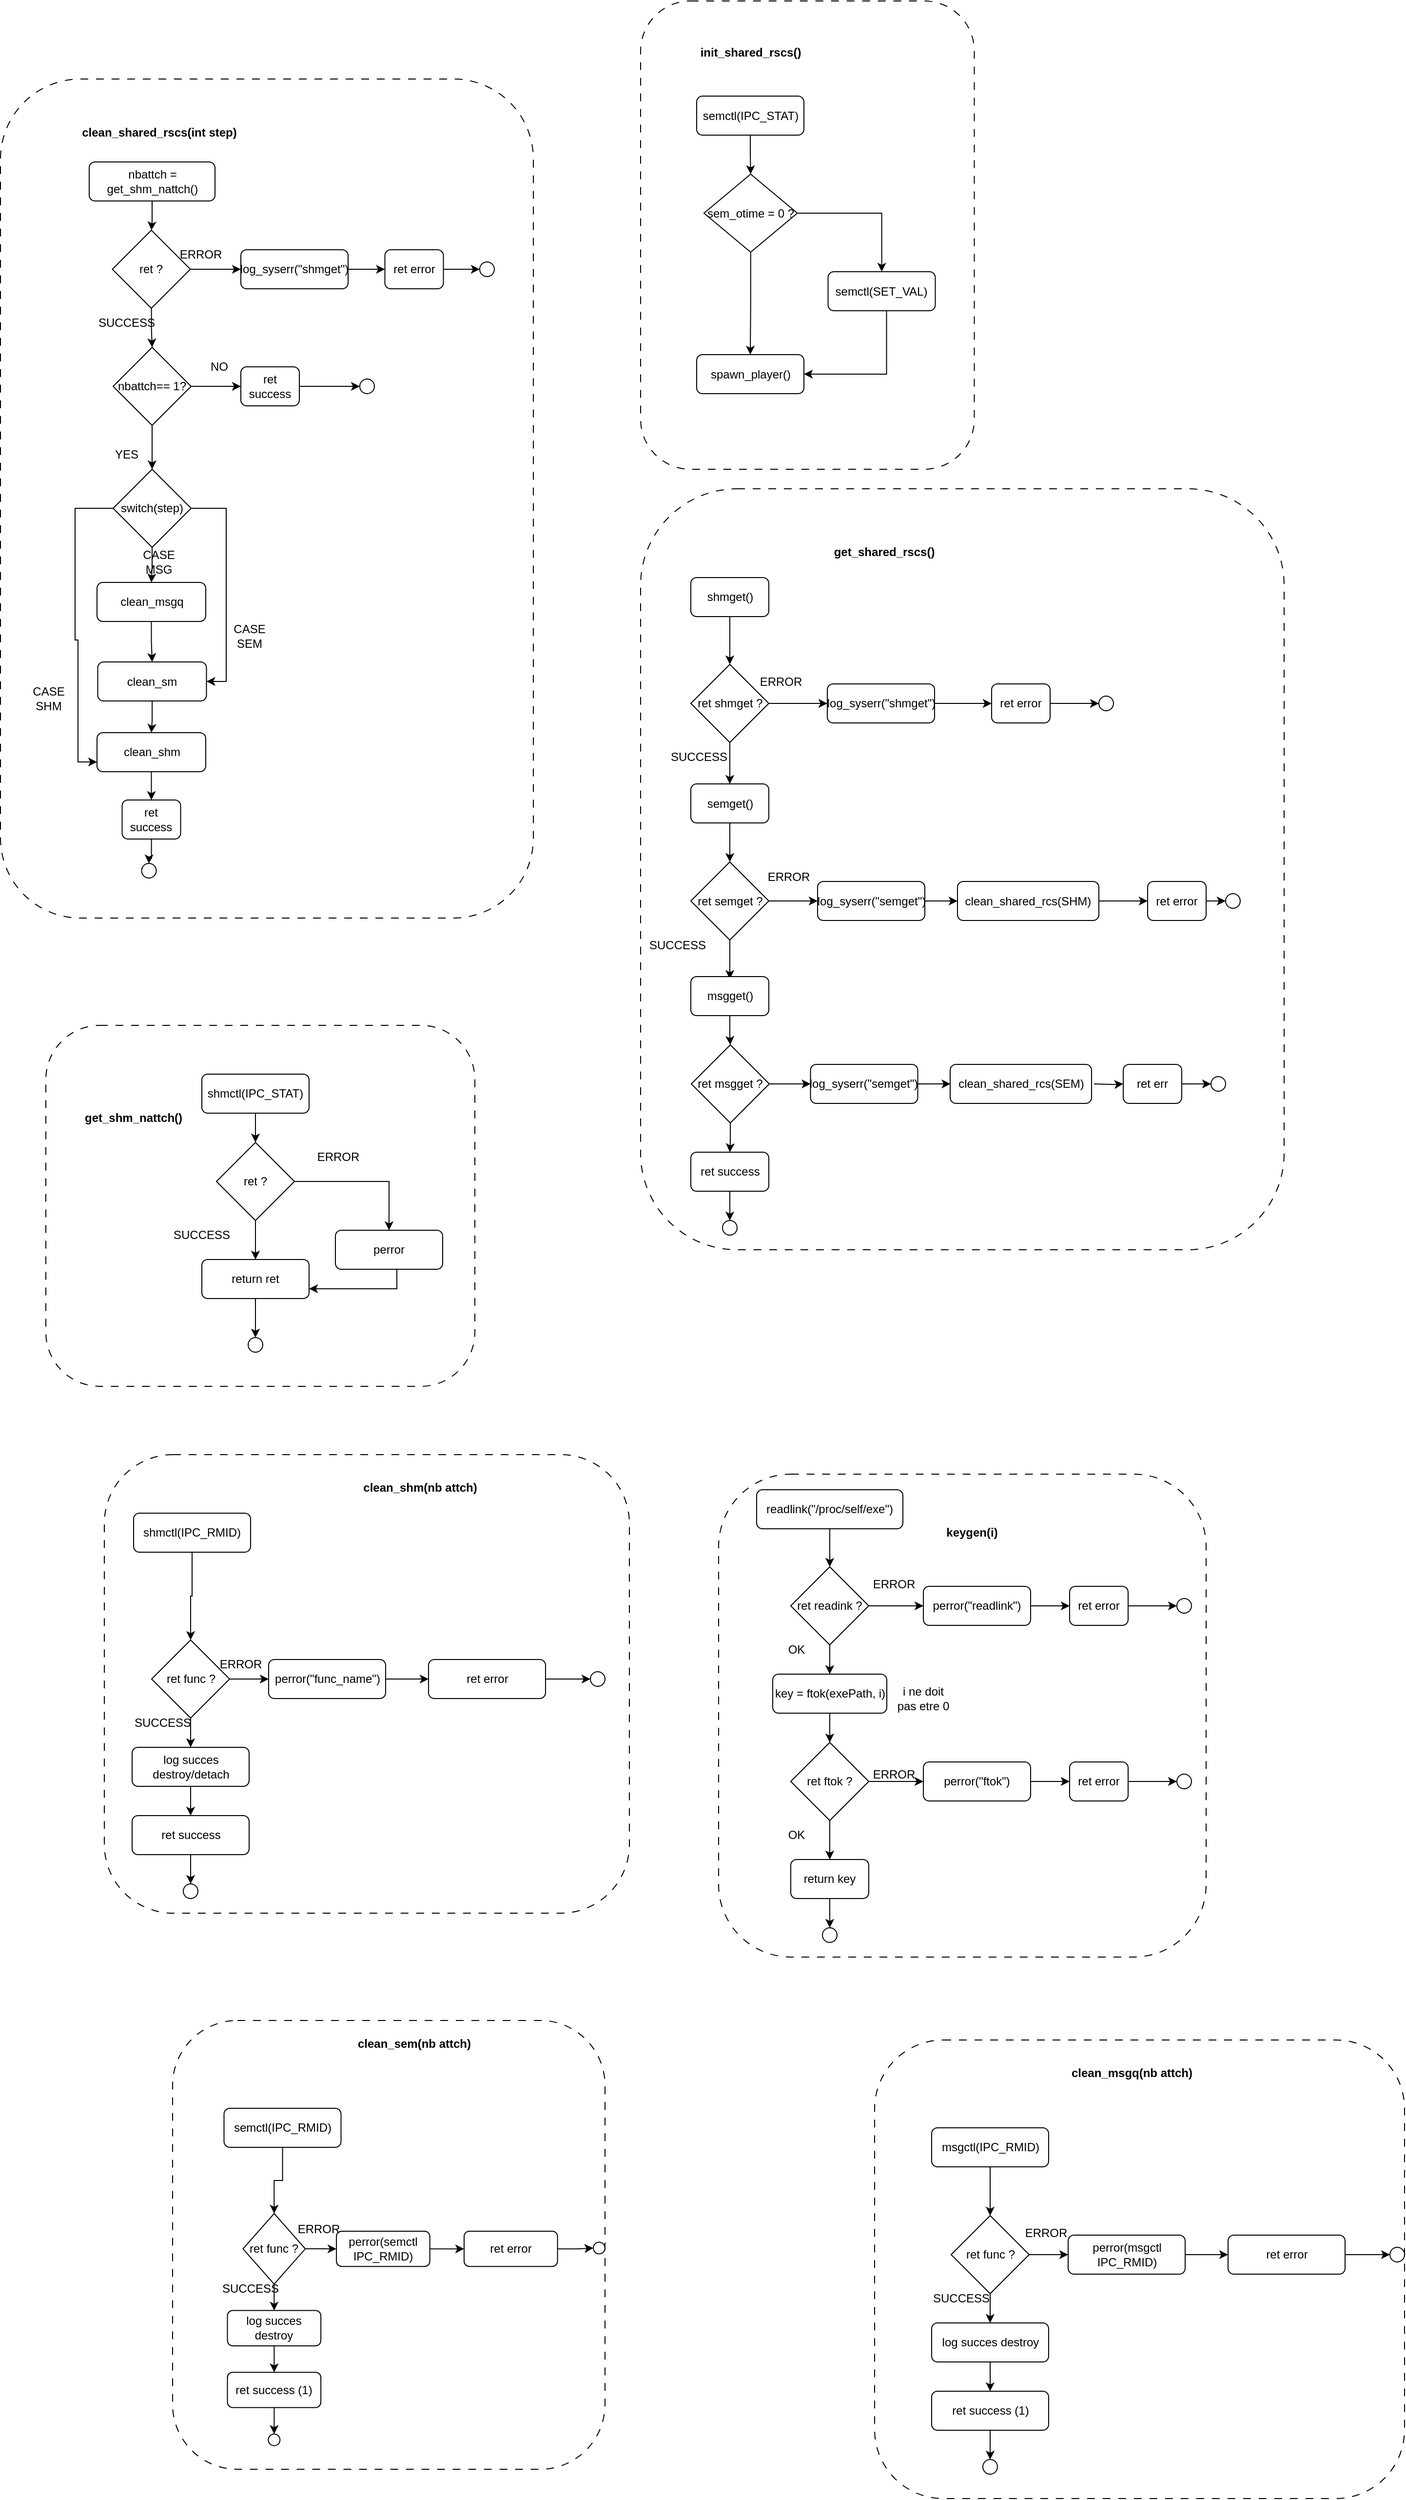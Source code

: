 <mxfile version="20.8.23" type="github">
  <diagram id="C5RBs43oDa-KdzZeNtuy" name="Page-1">
    <mxGraphModel dx="3010" dy="1187" grid="1" gridSize="10" guides="1" tooltips="1" connect="1" arrows="1" fold="1" page="1" pageScale="1" pageWidth="827" pageHeight="1169" math="0" shadow="0">
      <root>
        <mxCell id="WIyWlLk6GJQsqaUBKTNV-0" />
        <mxCell id="WIyWlLk6GJQsqaUBKTNV-1" parent="WIyWlLk6GJQsqaUBKTNV-0" />
        <mxCell id="6zIIAAEkQ7EIbpgCOGtm-105" value="" style="rounded=1;whiteSpace=wrap;html=1;dashed=1;dashPattern=8 8;fillColor=none;" vertex="1" parent="WIyWlLk6GJQsqaUBKTNV-1">
          <mxGeometry x="-140" y="230" width="342.25" height="480" as="geometry" />
        </mxCell>
        <mxCell id="6zIIAAEkQ7EIbpgCOGtm-97" value="" style="rounded=1;whiteSpace=wrap;html=1;dashed=1;dashPattern=8 8;fillColor=none;" vertex="1" parent="WIyWlLk6GJQsqaUBKTNV-1">
          <mxGeometry x="-796.5" y="310" width="546.5" height="860" as="geometry" />
        </mxCell>
        <mxCell id="erDt9PumL7C5PBTXCDJ7-194" value="" style="rounded=1;whiteSpace=wrap;html=1;dashed=1;dashPattern=8 8;fillColor=none;" parent="WIyWlLk6GJQsqaUBKTNV-1" vertex="1">
          <mxGeometry x="-140" y="730" width="660" height="780" as="geometry" />
        </mxCell>
        <mxCell id="erDt9PumL7C5PBTXCDJ7-108" value="" style="rounded=1;whiteSpace=wrap;html=1;fillColor=none;dashed=1;container=0;dashPattern=8 8;" parent="WIyWlLk6GJQsqaUBKTNV-1" vertex="1">
          <mxGeometry x="-690" y="1720" width="538.5" height="470" as="geometry">
            <mxRectangle x="-760" y="1670" width="50" height="40" as="alternateBounds" />
          </mxGeometry>
        </mxCell>
        <mxCell id="erDt9PumL7C5PBTXCDJ7-33" value="get_shared_rscs()" style="text;strokeColor=none;align=center;fillColor=none;html=1;verticalAlign=middle;whiteSpace=wrap;rounded=0;fontStyle=1" parent="WIyWlLk6GJQsqaUBKTNV-1" vertex="1">
          <mxGeometry x="80" y="780" width="60" height="30" as="geometry" />
        </mxCell>
        <mxCell id="erDt9PumL7C5PBTXCDJ7-39" style="edgeStyle=orthogonalEdgeStyle;rounded=0;orthogonalLoop=1;jettySize=auto;html=1;entryX=0.5;entryY=0;entryDx=0;entryDy=0;" parent="WIyWlLk6GJQsqaUBKTNV-1" source="erDt9PumL7C5PBTXCDJ7-34" target="erDt9PumL7C5PBTXCDJ7-37" edge="1">
          <mxGeometry relative="1" as="geometry" />
        </mxCell>
        <mxCell id="erDt9PumL7C5PBTXCDJ7-34" value="semget()" style="rounded=1;whiteSpace=wrap;html=1;" parent="WIyWlLk6GJQsqaUBKTNV-1" vertex="1">
          <mxGeometry x="-88.5" y="1032.5" width="80" height="40" as="geometry" />
        </mxCell>
        <mxCell id="erDt9PumL7C5PBTXCDJ7-38" style="edgeStyle=orthogonalEdgeStyle;rounded=0;orthogonalLoop=1;jettySize=auto;html=1;entryX=0.5;entryY=0;entryDx=0;entryDy=0;" parent="WIyWlLk6GJQsqaUBKTNV-1" source="erDt9PumL7C5PBTXCDJ7-35" target="erDt9PumL7C5PBTXCDJ7-36" edge="1">
          <mxGeometry relative="1" as="geometry" />
        </mxCell>
        <mxCell id="erDt9PumL7C5PBTXCDJ7-35" value="shmget()" style="rounded=1;whiteSpace=wrap;html=1;" parent="WIyWlLk6GJQsqaUBKTNV-1" vertex="1">
          <mxGeometry x="-88.5" y="821" width="80" height="40" as="geometry" />
        </mxCell>
        <mxCell id="erDt9PumL7C5PBTXCDJ7-45" style="edgeStyle=orthogonalEdgeStyle;rounded=0;orthogonalLoop=1;jettySize=auto;html=1;" parent="WIyWlLk6GJQsqaUBKTNV-1" source="erDt9PumL7C5PBTXCDJ7-36" target="erDt9PumL7C5PBTXCDJ7-41" edge="1">
          <mxGeometry relative="1" as="geometry" />
        </mxCell>
        <mxCell id="erDt9PumL7C5PBTXCDJ7-172" style="edgeStyle=orthogonalEdgeStyle;rounded=0;orthogonalLoop=1;jettySize=auto;html=1;" parent="WIyWlLk6GJQsqaUBKTNV-1" source="erDt9PumL7C5PBTXCDJ7-36" target="erDt9PumL7C5PBTXCDJ7-34" edge="1">
          <mxGeometry relative="1" as="geometry" />
        </mxCell>
        <mxCell id="erDt9PumL7C5PBTXCDJ7-36" value="ret shmget ?" style="rhombus;whiteSpace=wrap;html=1;" parent="WIyWlLk6GJQsqaUBKTNV-1" vertex="1">
          <mxGeometry x="-88.5" y="910" width="80" height="80" as="geometry" />
        </mxCell>
        <mxCell id="erDt9PumL7C5PBTXCDJ7-51" style="edgeStyle=orthogonalEdgeStyle;rounded=0;orthogonalLoop=1;jettySize=auto;html=1;" parent="WIyWlLk6GJQsqaUBKTNV-1" source="erDt9PumL7C5PBTXCDJ7-37" target="erDt9PumL7C5PBTXCDJ7-47" edge="1">
          <mxGeometry relative="1" as="geometry" />
        </mxCell>
        <mxCell id="erDt9PumL7C5PBTXCDJ7-176" style="edgeStyle=orthogonalEdgeStyle;rounded=0;orthogonalLoop=1;jettySize=auto;html=1;" parent="WIyWlLk6GJQsqaUBKTNV-1" source="erDt9PumL7C5PBTXCDJ7-37" edge="1">
          <mxGeometry relative="1" as="geometry">
            <mxPoint x="-48.5" y="1232.5" as="targetPoint" />
          </mxGeometry>
        </mxCell>
        <mxCell id="erDt9PumL7C5PBTXCDJ7-37" value="ret semget ?" style="rhombus;whiteSpace=wrap;html=1;" parent="WIyWlLk6GJQsqaUBKTNV-1" vertex="1">
          <mxGeometry x="-88.5" y="1112.5" width="80" height="80" as="geometry" />
        </mxCell>
        <mxCell id="erDt9PumL7C5PBTXCDJ7-40" style="edgeStyle=orthogonalEdgeStyle;rounded=0;orthogonalLoop=1;jettySize=auto;html=1;" parent="WIyWlLk6GJQsqaUBKTNV-1" source="erDt9PumL7C5PBTXCDJ7-41" target="erDt9PumL7C5PBTXCDJ7-43" edge="1">
          <mxGeometry relative="1" as="geometry" />
        </mxCell>
        <mxCell id="erDt9PumL7C5PBTXCDJ7-41" value="log_syserr(&quot;shmget&quot;)" style="rounded=1;whiteSpace=wrap;html=1;" parent="WIyWlLk6GJQsqaUBKTNV-1" vertex="1">
          <mxGeometry x="51.5" y="930" width="110" height="40" as="geometry" />
        </mxCell>
        <mxCell id="erDt9PumL7C5PBTXCDJ7-42" style="edgeStyle=orthogonalEdgeStyle;rounded=0;orthogonalLoop=1;jettySize=auto;html=1;entryX=0;entryY=0.5;entryDx=0;entryDy=0;" parent="WIyWlLk6GJQsqaUBKTNV-1" source="erDt9PumL7C5PBTXCDJ7-43" target="erDt9PumL7C5PBTXCDJ7-44" edge="1">
          <mxGeometry relative="1" as="geometry" />
        </mxCell>
        <mxCell id="erDt9PumL7C5PBTXCDJ7-43" value="ret error" style="rounded=1;whiteSpace=wrap;html=1;" parent="WIyWlLk6GJQsqaUBKTNV-1" vertex="1">
          <mxGeometry x="220" y="930" width="60" height="40" as="geometry" />
        </mxCell>
        <mxCell id="erDt9PumL7C5PBTXCDJ7-44" value="" style="ellipse;whiteSpace=wrap;html=1;aspect=fixed;" parent="WIyWlLk6GJQsqaUBKTNV-1" vertex="1">
          <mxGeometry x="330" y="942.5" width="15" height="15" as="geometry" />
        </mxCell>
        <mxCell id="erDt9PumL7C5PBTXCDJ7-169" style="edgeStyle=orthogonalEdgeStyle;rounded=0;orthogonalLoop=1;jettySize=auto;html=1;entryX=0;entryY=0.5;entryDx=0;entryDy=0;" parent="WIyWlLk6GJQsqaUBKTNV-1" source="erDt9PumL7C5PBTXCDJ7-47" target="erDt9PumL7C5PBTXCDJ7-167" edge="1">
          <mxGeometry relative="1" as="geometry" />
        </mxCell>
        <mxCell id="erDt9PumL7C5PBTXCDJ7-47" value="log_syserr(&quot;semget&quot;)" style="rounded=1;whiteSpace=wrap;html=1;" parent="WIyWlLk6GJQsqaUBKTNV-1" vertex="1">
          <mxGeometry x="41.5" y="1132.5" width="110" height="40" as="geometry" />
        </mxCell>
        <mxCell id="erDt9PumL7C5PBTXCDJ7-48" style="edgeStyle=orthogonalEdgeStyle;rounded=0;orthogonalLoop=1;jettySize=auto;html=1;entryX=0;entryY=0.5;entryDx=0;entryDy=0;" parent="WIyWlLk6GJQsqaUBKTNV-1" source="erDt9PumL7C5PBTXCDJ7-49" target="erDt9PumL7C5PBTXCDJ7-50" edge="1">
          <mxGeometry relative="1" as="geometry" />
        </mxCell>
        <mxCell id="erDt9PumL7C5PBTXCDJ7-49" value="ret error" style="rounded=1;whiteSpace=wrap;html=1;" parent="WIyWlLk6GJQsqaUBKTNV-1" vertex="1">
          <mxGeometry x="380" y="1132.5" width="60" height="40" as="geometry" />
        </mxCell>
        <mxCell id="erDt9PumL7C5PBTXCDJ7-50" value="" style="ellipse;whiteSpace=wrap;html=1;aspect=fixed;" parent="WIyWlLk6GJQsqaUBKTNV-1" vertex="1">
          <mxGeometry x="460" y="1145" width="15" height="15" as="geometry" />
        </mxCell>
        <mxCell id="erDt9PumL7C5PBTXCDJ7-75" value="" style="group" parent="WIyWlLk6GJQsqaUBKTNV-1" vertex="1" connectable="0">
          <mxGeometry x="-750" y="1280" width="440" height="370" as="geometry" />
        </mxCell>
        <mxCell id="erDt9PumL7C5PBTXCDJ7-74" value="" style="rounded=1;whiteSpace=wrap;html=1;dashed=1;dashPattern=8 8;fillColor=none;" parent="erDt9PumL7C5PBTXCDJ7-75" vertex="1">
          <mxGeometry width="440" height="370" as="geometry" />
        </mxCell>
        <mxCell id="erDt9PumL7C5PBTXCDJ7-53" value="shmctl(IPC_STAT)" style="rounded=1;whiteSpace=wrap;html=1;" parent="erDt9PumL7C5PBTXCDJ7-75" vertex="1">
          <mxGeometry x="160" y="50" width="110" height="40" as="geometry" />
        </mxCell>
        <mxCell id="erDt9PumL7C5PBTXCDJ7-54" value="ret ?" style="rhombus;whiteSpace=wrap;html=1;" parent="erDt9PumL7C5PBTXCDJ7-75" vertex="1">
          <mxGeometry x="175" y="120" width="80" height="80" as="geometry" />
        </mxCell>
        <mxCell id="erDt9PumL7C5PBTXCDJ7-61" style="edgeStyle=orthogonalEdgeStyle;rounded=0;orthogonalLoop=1;jettySize=auto;html=1;" parent="erDt9PumL7C5PBTXCDJ7-75" source="erDt9PumL7C5PBTXCDJ7-53" target="erDt9PumL7C5PBTXCDJ7-54" edge="1">
          <mxGeometry relative="1" as="geometry" />
        </mxCell>
        <mxCell id="erDt9PumL7C5PBTXCDJ7-56" value="perror" style="rounded=1;whiteSpace=wrap;html=1;" parent="erDt9PumL7C5PBTXCDJ7-75" vertex="1">
          <mxGeometry x="297" y="210" width="110" height="40" as="geometry" />
        </mxCell>
        <mxCell id="erDt9PumL7C5PBTXCDJ7-60" style="edgeStyle=orthogonalEdgeStyle;rounded=0;orthogonalLoop=1;jettySize=auto;html=1;" parent="erDt9PumL7C5PBTXCDJ7-75" source="erDt9PumL7C5PBTXCDJ7-54" target="erDt9PumL7C5PBTXCDJ7-56" edge="1">
          <mxGeometry relative="1" as="geometry" />
        </mxCell>
        <mxCell id="erDt9PumL7C5PBTXCDJ7-65" value="return ret" style="rounded=1;whiteSpace=wrap;html=1;" parent="erDt9PumL7C5PBTXCDJ7-75" vertex="1">
          <mxGeometry x="160" y="240" width="110" height="40" as="geometry" />
        </mxCell>
        <mxCell id="erDt9PumL7C5PBTXCDJ7-69" style="edgeStyle=orthogonalEdgeStyle;rounded=0;orthogonalLoop=1;jettySize=auto;html=1;" parent="erDt9PumL7C5PBTXCDJ7-75" source="erDt9PumL7C5PBTXCDJ7-54" target="erDt9PumL7C5PBTXCDJ7-65" edge="1">
          <mxGeometry relative="1" as="geometry" />
        </mxCell>
        <mxCell id="erDt9PumL7C5PBTXCDJ7-70" style="edgeStyle=orthogonalEdgeStyle;rounded=0;orthogonalLoop=1;jettySize=auto;html=1;entryX=1;entryY=0.75;entryDx=0;entryDy=0;" parent="erDt9PumL7C5PBTXCDJ7-75" source="erDt9PumL7C5PBTXCDJ7-56" target="erDt9PumL7C5PBTXCDJ7-65" edge="1">
          <mxGeometry relative="1" as="geometry">
            <Array as="points">
              <mxPoint x="360" y="270" />
            </Array>
          </mxGeometry>
        </mxCell>
        <mxCell id="erDt9PumL7C5PBTXCDJ7-66" value="" style="ellipse;whiteSpace=wrap;html=1;aspect=fixed;" parent="erDt9PumL7C5PBTXCDJ7-75" vertex="1">
          <mxGeometry x="207.5" y="320" width="15" height="15" as="geometry" />
        </mxCell>
        <mxCell id="erDt9PumL7C5PBTXCDJ7-68" style="edgeStyle=orthogonalEdgeStyle;rounded=0;orthogonalLoop=1;jettySize=auto;html=1;entryX=0.5;entryY=0;entryDx=0;entryDy=0;" parent="erDt9PumL7C5PBTXCDJ7-75" source="erDt9PumL7C5PBTXCDJ7-65" target="erDt9PumL7C5PBTXCDJ7-66" edge="1">
          <mxGeometry relative="1" as="geometry" />
        </mxCell>
        <mxCell id="erDt9PumL7C5PBTXCDJ7-71" value="ERROR" style="text;strokeColor=none;align=center;fillColor=none;html=1;verticalAlign=middle;whiteSpace=wrap;rounded=0;" parent="erDt9PumL7C5PBTXCDJ7-75" vertex="1">
          <mxGeometry x="270" y="120" width="60" height="30" as="geometry" />
        </mxCell>
        <mxCell id="erDt9PumL7C5PBTXCDJ7-72" value="SUCCESS" style="text;strokeColor=none;align=center;fillColor=none;html=1;verticalAlign=middle;whiteSpace=wrap;rounded=0;" parent="erDt9PumL7C5PBTXCDJ7-75" vertex="1">
          <mxGeometry x="130" y="200" width="60" height="30" as="geometry" />
        </mxCell>
        <mxCell id="erDt9PumL7C5PBTXCDJ7-73" value="get_shm_nattch()" style="text;strokeColor=none;align=center;fillColor=none;html=1;verticalAlign=middle;whiteSpace=wrap;rounded=0;fontStyle=1" parent="erDt9PumL7C5PBTXCDJ7-75" vertex="1">
          <mxGeometry x="60" y="80" width="60" height="30" as="geometry" />
        </mxCell>
        <mxCell id="erDt9PumL7C5PBTXCDJ7-52" value="clean_shm(nb attch)" style="text;strokeColor=none;align=center;fillColor=none;html=1;verticalAlign=middle;whiteSpace=wrap;rounded=0;fontStyle=1" parent="WIyWlLk6GJQsqaUBKTNV-1" vertex="1">
          <mxGeometry x="-441.5" y="1739" width="150" height="30" as="geometry" />
        </mxCell>
        <mxCell id="erDt9PumL7C5PBTXCDJ7-76" value="shmctl(IPC_RMID)" style="rounded=1;whiteSpace=wrap;html=1;" parent="WIyWlLk6GJQsqaUBKTNV-1" vertex="1">
          <mxGeometry x="-660" y="1780" width="120" height="40" as="geometry" />
        </mxCell>
        <mxCell id="erDt9PumL7C5PBTXCDJ7-86" value="ret func ?" style="rhombus;whiteSpace=wrap;html=1;fillColor=none;" parent="WIyWlLk6GJQsqaUBKTNV-1" vertex="1">
          <mxGeometry x="-641.5" y="1910" width="80" height="80" as="geometry" />
        </mxCell>
        <mxCell id="erDt9PumL7C5PBTXCDJ7-88" style="edgeStyle=orthogonalEdgeStyle;rounded=0;orthogonalLoop=1;jettySize=auto;html=1;" parent="WIyWlLk6GJQsqaUBKTNV-1" source="erDt9PumL7C5PBTXCDJ7-76" target="erDt9PumL7C5PBTXCDJ7-86" edge="1">
          <mxGeometry relative="1" as="geometry" />
        </mxCell>
        <mxCell id="erDt9PumL7C5PBTXCDJ7-90" value="perror(&quot;func_name&quot;)" style="rounded=1;whiteSpace=wrap;html=1;" parent="WIyWlLk6GJQsqaUBKTNV-1" vertex="1">
          <mxGeometry x="-521.5" y="1930" width="120" height="40" as="geometry" />
        </mxCell>
        <mxCell id="erDt9PumL7C5PBTXCDJ7-91" style="edgeStyle=orthogonalEdgeStyle;rounded=0;orthogonalLoop=1;jettySize=auto;html=1;" parent="WIyWlLk6GJQsqaUBKTNV-1" source="erDt9PumL7C5PBTXCDJ7-86" target="erDt9PumL7C5PBTXCDJ7-90" edge="1">
          <mxGeometry relative="1" as="geometry" />
        </mxCell>
        <mxCell id="erDt9PumL7C5PBTXCDJ7-93" value="ret error" style="rounded=1;whiteSpace=wrap;html=1;" parent="WIyWlLk6GJQsqaUBKTNV-1" vertex="1">
          <mxGeometry x="-357.5" y="1930" width="120" height="40" as="geometry" />
        </mxCell>
        <mxCell id="erDt9PumL7C5PBTXCDJ7-94" style="edgeStyle=orthogonalEdgeStyle;rounded=0;orthogonalLoop=1;jettySize=auto;html=1;" parent="WIyWlLk6GJQsqaUBKTNV-1" source="erDt9PumL7C5PBTXCDJ7-90" target="erDt9PumL7C5PBTXCDJ7-93" edge="1">
          <mxGeometry relative="1" as="geometry" />
        </mxCell>
        <mxCell id="erDt9PumL7C5PBTXCDJ7-95" value="" style="ellipse;whiteSpace=wrap;html=1;aspect=fixed;" parent="WIyWlLk6GJQsqaUBKTNV-1" vertex="1">
          <mxGeometry x="-191.5" y="1942.5" width="15" height="15" as="geometry" />
        </mxCell>
        <mxCell id="erDt9PumL7C5PBTXCDJ7-99" style="edgeStyle=orthogonalEdgeStyle;rounded=0;orthogonalLoop=1;jettySize=auto;html=1;entryX=0;entryY=0.5;entryDx=0;entryDy=0;" parent="WIyWlLk6GJQsqaUBKTNV-1" source="erDt9PumL7C5PBTXCDJ7-93" target="erDt9PumL7C5PBTXCDJ7-95" edge="1">
          <mxGeometry relative="1" as="geometry" />
        </mxCell>
        <mxCell id="erDt9PumL7C5PBTXCDJ7-100" value="log succes destroy/detach" style="rounded=1;whiteSpace=wrap;html=1;" parent="WIyWlLk6GJQsqaUBKTNV-1" vertex="1">
          <mxGeometry x="-661.5" y="2020" width="120" height="40" as="geometry" />
        </mxCell>
        <mxCell id="erDt9PumL7C5PBTXCDJ7-101" style="edgeStyle=orthogonalEdgeStyle;rounded=0;orthogonalLoop=1;jettySize=auto;html=1;" parent="WIyWlLk6GJQsqaUBKTNV-1" source="erDt9PumL7C5PBTXCDJ7-86" target="erDt9PumL7C5PBTXCDJ7-100" edge="1">
          <mxGeometry relative="1" as="geometry" />
        </mxCell>
        <mxCell id="erDt9PumL7C5PBTXCDJ7-102" value="ret success" style="rounded=1;whiteSpace=wrap;html=1;" parent="WIyWlLk6GJQsqaUBKTNV-1" vertex="1">
          <mxGeometry x="-661.5" y="2090" width="120" height="40" as="geometry" />
        </mxCell>
        <mxCell id="erDt9PumL7C5PBTXCDJ7-103" style="edgeStyle=orthogonalEdgeStyle;rounded=0;orthogonalLoop=1;jettySize=auto;html=1;" parent="WIyWlLk6GJQsqaUBKTNV-1" source="erDt9PumL7C5PBTXCDJ7-100" target="erDt9PumL7C5PBTXCDJ7-102" edge="1">
          <mxGeometry relative="1" as="geometry" />
        </mxCell>
        <mxCell id="erDt9PumL7C5PBTXCDJ7-104" value="" style="ellipse;whiteSpace=wrap;html=1;aspect=fixed;" parent="WIyWlLk6GJQsqaUBKTNV-1" vertex="1">
          <mxGeometry x="-609" y="2160" width="15" height="15" as="geometry" />
        </mxCell>
        <mxCell id="erDt9PumL7C5PBTXCDJ7-107" style="edgeStyle=orthogonalEdgeStyle;rounded=0;orthogonalLoop=1;jettySize=auto;html=1;entryX=0.5;entryY=0;entryDx=0;entryDy=0;" parent="WIyWlLk6GJQsqaUBKTNV-1" source="erDt9PumL7C5PBTXCDJ7-102" target="erDt9PumL7C5PBTXCDJ7-104" edge="1">
          <mxGeometry relative="1" as="geometry" />
        </mxCell>
        <mxCell id="erDt9PumL7C5PBTXCDJ7-111" value="" style="rounded=1;whiteSpace=wrap;html=1;fillColor=none;dashed=1;container=0;dashPattern=8 8;" parent="WIyWlLk6GJQsqaUBKTNV-1" vertex="1">
          <mxGeometry x="-620" y="2300" width="443.5" height="460" as="geometry">
            <mxRectangle x="-760" y="1670" width="50" height="40" as="alternateBounds" />
          </mxGeometry>
        </mxCell>
        <mxCell id="erDt9PumL7C5PBTXCDJ7-112" value="clean_sem(nb attch)" style="text;strokeColor=none;align=center;fillColor=none;html=1;verticalAlign=middle;whiteSpace=wrap;rounded=0;fontStyle=1" parent="WIyWlLk6GJQsqaUBKTNV-1" vertex="1">
          <mxGeometry x="-447.25" y="2309" width="150" height="30" as="geometry" />
        </mxCell>
        <mxCell id="erDt9PumL7C5PBTXCDJ7-113" value="semctl(IPC_RMID)" style="rounded=1;whiteSpace=wrap;html=1;" parent="WIyWlLk6GJQsqaUBKTNV-1" vertex="1">
          <mxGeometry x="-567.25" y="2390" width="120" height="40" as="geometry" />
        </mxCell>
        <mxCell id="erDt9PumL7C5PBTXCDJ7-119" style="edgeStyle=orthogonalEdgeStyle;rounded=0;orthogonalLoop=1;jettySize=auto;html=1;" parent="WIyWlLk6GJQsqaUBKTNV-1" source="erDt9PumL7C5PBTXCDJ7-113" target="erDt9PumL7C5PBTXCDJ7-118" edge="1">
          <mxGeometry relative="1" as="geometry" />
        </mxCell>
        <mxCell id="6zIIAAEkQ7EIbpgCOGtm-114" style="edgeStyle=orthogonalEdgeStyle;rounded=0;orthogonalLoop=1;jettySize=auto;html=1;" edge="1" parent="WIyWlLk6GJQsqaUBKTNV-1" source="erDt9PumL7C5PBTXCDJ7-135" target="6zIIAAEkQ7EIbpgCOGtm-110">
          <mxGeometry relative="1" as="geometry" />
        </mxCell>
        <mxCell id="erDt9PumL7C5PBTXCDJ7-135" value="semctl(IPC_STAT)" style="rounded=1;whiteSpace=wrap;html=1;" parent="WIyWlLk6GJQsqaUBKTNV-1" vertex="1">
          <mxGeometry x="-82.5" y="327.5" width="110" height="40" as="geometry" />
        </mxCell>
        <mxCell id="erDt9PumL7C5PBTXCDJ7-166" value="" style="group" parent="WIyWlLk6GJQsqaUBKTNV-1" vertex="1" connectable="0">
          <mxGeometry x="-60" y="1740" width="500" height="495" as="geometry" />
        </mxCell>
        <mxCell id="erDt9PumL7C5PBTXCDJ7-164" value="" style="rounded=1;whiteSpace=wrap;html=1;fillColor=none;dashed=1;dashPattern=8 8;" parent="erDt9PumL7C5PBTXCDJ7-166" vertex="1">
          <mxGeometry width="500" height="495" as="geometry" />
        </mxCell>
        <mxCell id="erDt9PumL7C5PBTXCDJ7-0" value="readlink(&quot;/proc/self/exe&quot;)" style="rounded=1;whiteSpace=wrap;html=1;" parent="erDt9PumL7C5PBTXCDJ7-166" vertex="1">
          <mxGeometry x="39" y="16" width="150" height="40" as="geometry" />
        </mxCell>
        <mxCell id="erDt9PumL7C5PBTXCDJ7-1" value="ret readink ?" style="rhombus;whiteSpace=wrap;html=1;" parent="erDt9PumL7C5PBTXCDJ7-166" vertex="1">
          <mxGeometry x="74" y="95" width="80" height="80" as="geometry" />
        </mxCell>
        <mxCell id="erDt9PumL7C5PBTXCDJ7-8" style="edgeStyle=orthogonalEdgeStyle;rounded=0;orthogonalLoop=1;jettySize=auto;html=1;" parent="erDt9PumL7C5PBTXCDJ7-166" source="erDt9PumL7C5PBTXCDJ7-0" target="erDt9PumL7C5PBTXCDJ7-1" edge="1">
          <mxGeometry relative="1" as="geometry" />
        </mxCell>
        <mxCell id="erDt9PumL7C5PBTXCDJ7-2" value="perror(&quot;readlink&quot;)" style="rounded=1;whiteSpace=wrap;html=1;" parent="erDt9PumL7C5PBTXCDJ7-166" vertex="1">
          <mxGeometry x="210" y="115" width="110" height="40" as="geometry" />
        </mxCell>
        <mxCell id="erDt9PumL7C5PBTXCDJ7-7" style="edgeStyle=orthogonalEdgeStyle;rounded=0;orthogonalLoop=1;jettySize=auto;html=1;" parent="erDt9PumL7C5PBTXCDJ7-166" source="erDt9PumL7C5PBTXCDJ7-1" target="erDt9PumL7C5PBTXCDJ7-2" edge="1">
          <mxGeometry relative="1" as="geometry" />
        </mxCell>
        <mxCell id="erDt9PumL7C5PBTXCDJ7-3" value="ret error" style="rounded=1;whiteSpace=wrap;html=1;" parent="erDt9PumL7C5PBTXCDJ7-166" vertex="1">
          <mxGeometry x="360" y="115" width="60" height="40" as="geometry" />
        </mxCell>
        <mxCell id="erDt9PumL7C5PBTXCDJ7-6" style="edgeStyle=orthogonalEdgeStyle;rounded=0;orthogonalLoop=1;jettySize=auto;html=1;" parent="erDt9PumL7C5PBTXCDJ7-166" source="erDt9PumL7C5PBTXCDJ7-2" target="erDt9PumL7C5PBTXCDJ7-3" edge="1">
          <mxGeometry relative="1" as="geometry" />
        </mxCell>
        <mxCell id="erDt9PumL7C5PBTXCDJ7-4" value="" style="ellipse;whiteSpace=wrap;html=1;aspect=fixed;" parent="erDt9PumL7C5PBTXCDJ7-166" vertex="1">
          <mxGeometry x="470" y="127.5" width="15" height="15" as="geometry" />
        </mxCell>
        <mxCell id="erDt9PumL7C5PBTXCDJ7-5" style="edgeStyle=orthogonalEdgeStyle;rounded=0;orthogonalLoop=1;jettySize=auto;html=1;entryX=0;entryY=0.5;entryDx=0;entryDy=0;" parent="erDt9PumL7C5PBTXCDJ7-166" source="erDt9PumL7C5PBTXCDJ7-3" target="erDt9PumL7C5PBTXCDJ7-4" edge="1">
          <mxGeometry relative="1" as="geometry" />
        </mxCell>
        <mxCell id="erDt9PumL7C5PBTXCDJ7-9" value="key = ftok(exePath, i)" style="rounded=1;whiteSpace=wrap;html=1;" parent="erDt9PumL7C5PBTXCDJ7-166" vertex="1">
          <mxGeometry x="55.5" y="205" width="117" height="40" as="geometry" />
        </mxCell>
        <mxCell id="erDt9PumL7C5PBTXCDJ7-10" style="edgeStyle=orthogonalEdgeStyle;rounded=0;orthogonalLoop=1;jettySize=auto;html=1;" parent="erDt9PumL7C5PBTXCDJ7-166" source="erDt9PumL7C5PBTXCDJ7-1" target="erDt9PumL7C5PBTXCDJ7-9" edge="1">
          <mxGeometry relative="1" as="geometry" />
        </mxCell>
        <mxCell id="erDt9PumL7C5PBTXCDJ7-12" value="perror(&quot;ftok&quot;)" style="rounded=1;whiteSpace=wrap;html=1;" parent="erDt9PumL7C5PBTXCDJ7-166" vertex="1">
          <mxGeometry x="210" y="295" width="110" height="40" as="geometry" />
        </mxCell>
        <mxCell id="erDt9PumL7C5PBTXCDJ7-14" value="ret error" style="rounded=1;whiteSpace=wrap;html=1;" parent="erDt9PumL7C5PBTXCDJ7-166" vertex="1">
          <mxGeometry x="360" y="295" width="60" height="40" as="geometry" />
        </mxCell>
        <mxCell id="erDt9PumL7C5PBTXCDJ7-11" style="edgeStyle=orthogonalEdgeStyle;rounded=0;orthogonalLoop=1;jettySize=auto;html=1;" parent="erDt9PumL7C5PBTXCDJ7-166" source="erDt9PumL7C5PBTXCDJ7-12" target="erDt9PumL7C5PBTXCDJ7-14" edge="1">
          <mxGeometry relative="1" as="geometry" />
        </mxCell>
        <mxCell id="erDt9PumL7C5PBTXCDJ7-15" value="" style="ellipse;whiteSpace=wrap;html=1;aspect=fixed;" parent="erDt9PumL7C5PBTXCDJ7-166" vertex="1">
          <mxGeometry x="470" y="307.5" width="15" height="15" as="geometry" />
        </mxCell>
        <mxCell id="erDt9PumL7C5PBTXCDJ7-13" style="edgeStyle=orthogonalEdgeStyle;rounded=0;orthogonalLoop=1;jettySize=auto;html=1;entryX=0;entryY=0.5;entryDx=0;entryDy=0;" parent="erDt9PumL7C5PBTXCDJ7-166" source="erDt9PumL7C5PBTXCDJ7-14" target="erDt9PumL7C5PBTXCDJ7-15" edge="1">
          <mxGeometry relative="1" as="geometry" />
        </mxCell>
        <mxCell id="erDt9PumL7C5PBTXCDJ7-17" value="return key" style="rounded=1;whiteSpace=wrap;html=1;" parent="erDt9PumL7C5PBTXCDJ7-166" vertex="1">
          <mxGeometry x="74" y="395" width="80" height="40" as="geometry" />
        </mxCell>
        <mxCell id="erDt9PumL7C5PBTXCDJ7-20" style="edgeStyle=orthogonalEdgeStyle;rounded=0;orthogonalLoop=1;jettySize=auto;html=1;" parent="erDt9PumL7C5PBTXCDJ7-166" source="erDt9PumL7C5PBTXCDJ7-18" target="erDt9PumL7C5PBTXCDJ7-12" edge="1">
          <mxGeometry relative="1" as="geometry" />
        </mxCell>
        <mxCell id="erDt9PumL7C5PBTXCDJ7-21" style="edgeStyle=orthogonalEdgeStyle;rounded=0;orthogonalLoop=1;jettySize=auto;html=1;entryX=0.5;entryY=0;entryDx=0;entryDy=0;" parent="erDt9PumL7C5PBTXCDJ7-166" source="erDt9PumL7C5PBTXCDJ7-18" target="erDt9PumL7C5PBTXCDJ7-17" edge="1">
          <mxGeometry relative="1" as="geometry" />
        </mxCell>
        <mxCell id="erDt9PumL7C5PBTXCDJ7-18" value="ret ftok ?" style="rhombus;whiteSpace=wrap;html=1;" parent="erDt9PumL7C5PBTXCDJ7-166" vertex="1">
          <mxGeometry x="74" y="275" width="80" height="80" as="geometry" />
        </mxCell>
        <mxCell id="erDt9PumL7C5PBTXCDJ7-19" style="edgeStyle=orthogonalEdgeStyle;rounded=0;orthogonalLoop=1;jettySize=auto;html=1;" parent="erDt9PumL7C5PBTXCDJ7-166" source="erDt9PumL7C5PBTXCDJ7-9" target="erDt9PumL7C5PBTXCDJ7-18" edge="1">
          <mxGeometry relative="1" as="geometry" />
        </mxCell>
        <mxCell id="erDt9PumL7C5PBTXCDJ7-22" value="ERROR" style="text;strokeColor=none;align=center;fillColor=none;html=1;verticalAlign=middle;whiteSpace=wrap;rounded=0;" parent="erDt9PumL7C5PBTXCDJ7-166" vertex="1">
          <mxGeometry x="150" y="97.5" width="60" height="30" as="geometry" />
        </mxCell>
        <mxCell id="erDt9PumL7C5PBTXCDJ7-23" value="ERROR" style="text;strokeColor=none;align=center;fillColor=none;html=1;verticalAlign=middle;whiteSpace=wrap;rounded=0;" parent="erDt9PumL7C5PBTXCDJ7-166" vertex="1">
          <mxGeometry x="150" y="292.5" width="60" height="30" as="geometry" />
        </mxCell>
        <mxCell id="erDt9PumL7C5PBTXCDJ7-25" value="OK" style="text;strokeColor=none;align=center;fillColor=none;html=1;verticalAlign=middle;whiteSpace=wrap;rounded=0;" parent="erDt9PumL7C5PBTXCDJ7-166" vertex="1">
          <mxGeometry x="50" y="355" width="60" height="30" as="geometry" />
        </mxCell>
        <mxCell id="erDt9PumL7C5PBTXCDJ7-27" value="OK" style="text;strokeColor=none;align=center;fillColor=none;html=1;verticalAlign=middle;whiteSpace=wrap;rounded=0;" parent="erDt9PumL7C5PBTXCDJ7-166" vertex="1">
          <mxGeometry x="50" y="165" width="60" height="30" as="geometry" />
        </mxCell>
        <mxCell id="erDt9PumL7C5PBTXCDJ7-28" value="" style="ellipse;whiteSpace=wrap;html=1;aspect=fixed;" parent="erDt9PumL7C5PBTXCDJ7-166" vertex="1">
          <mxGeometry x="106.5" y="465" width="15" height="15" as="geometry" />
        </mxCell>
        <mxCell id="erDt9PumL7C5PBTXCDJ7-31" style="edgeStyle=orthogonalEdgeStyle;rounded=0;orthogonalLoop=1;jettySize=auto;html=1;entryX=0.5;entryY=0;entryDx=0;entryDy=0;" parent="erDt9PumL7C5PBTXCDJ7-166" source="erDt9PumL7C5PBTXCDJ7-17" target="erDt9PumL7C5PBTXCDJ7-28" edge="1">
          <mxGeometry relative="1" as="geometry" />
        </mxCell>
        <mxCell id="erDt9PumL7C5PBTXCDJ7-32" value="keygen(i)" style="text;strokeColor=none;align=center;fillColor=none;html=1;verticalAlign=middle;whiteSpace=wrap;rounded=0;fontStyle=1" parent="erDt9PumL7C5PBTXCDJ7-166" vertex="1">
          <mxGeometry x="230" y="45" width="60" height="30" as="geometry" />
        </mxCell>
        <mxCell id="6zIIAAEkQ7EIbpgCOGtm-0" value="i ne doit pas etre 0" style="text;strokeColor=none;align=center;fillColor=none;html=1;verticalAlign=middle;whiteSpace=wrap;rounded=0;" vertex="1" parent="erDt9PumL7C5PBTXCDJ7-166">
          <mxGeometry x="180" y="215" width="60" height="30" as="geometry" />
        </mxCell>
        <mxCell id="6zIIAAEkQ7EIbpgCOGtm-108" style="edgeStyle=orthogonalEdgeStyle;rounded=0;orthogonalLoop=1;jettySize=auto;html=1;" edge="1" parent="WIyWlLk6GJQsqaUBKTNV-1" source="erDt9PumL7C5PBTXCDJ7-167" target="erDt9PumL7C5PBTXCDJ7-49">
          <mxGeometry relative="1" as="geometry" />
        </mxCell>
        <mxCell id="erDt9PumL7C5PBTXCDJ7-167" value="clean_shared_rcs(SHM)" style="rounded=1;whiteSpace=wrap;html=1;" parent="WIyWlLk6GJQsqaUBKTNV-1" vertex="1">
          <mxGeometry x="185" y="1132.5" width="145" height="40" as="geometry" />
        </mxCell>
        <mxCell id="erDt9PumL7C5PBTXCDJ7-173" value="SUCCESS" style="text;strokeColor=none;align=center;fillColor=none;html=1;verticalAlign=middle;whiteSpace=wrap;rounded=0;" parent="WIyWlLk6GJQsqaUBKTNV-1" vertex="1">
          <mxGeometry x="-110" y="990" width="60" height="30" as="geometry" />
        </mxCell>
        <mxCell id="erDt9PumL7C5PBTXCDJ7-174" value="ERROR" style="text;strokeColor=none;align=center;fillColor=none;html=1;verticalAlign=middle;whiteSpace=wrap;rounded=0;" parent="WIyWlLk6GJQsqaUBKTNV-1" vertex="1">
          <mxGeometry x="-25.75" y="912.5" width="60" height="30" as="geometry" />
        </mxCell>
        <mxCell id="erDt9PumL7C5PBTXCDJ7-175" value="ERROR" style="text;strokeColor=none;align=center;fillColor=none;html=1;verticalAlign=middle;whiteSpace=wrap;rounded=0;" parent="WIyWlLk6GJQsqaUBKTNV-1" vertex="1">
          <mxGeometry x="-18.5" y="1112.5" width="60" height="30" as="geometry" />
        </mxCell>
        <mxCell id="erDt9PumL7C5PBTXCDJ7-177" value="SUCCESS" style="text;strokeColor=none;align=center;fillColor=none;html=1;verticalAlign=middle;whiteSpace=wrap;rounded=0;" parent="WIyWlLk6GJQsqaUBKTNV-1" vertex="1">
          <mxGeometry x="-132.5" y="1182.5" width="60" height="30" as="geometry" />
        </mxCell>
        <mxCell id="6zIIAAEkQ7EIbpgCOGtm-3" style="edgeStyle=orthogonalEdgeStyle;rounded=0;orthogonalLoop=1;jettySize=auto;html=1;" edge="1" parent="WIyWlLk6GJQsqaUBKTNV-1" source="6zIIAAEkQ7EIbpgCOGtm-1" target="6zIIAAEkQ7EIbpgCOGtm-2">
          <mxGeometry relative="1" as="geometry" />
        </mxCell>
        <mxCell id="6zIIAAEkQ7EIbpgCOGtm-1" value="msgget()" style="rounded=1;whiteSpace=wrap;html=1;" vertex="1" parent="WIyWlLk6GJQsqaUBKTNV-1">
          <mxGeometry x="-88.5" y="1230" width="80" height="40" as="geometry" />
        </mxCell>
        <mxCell id="6zIIAAEkQ7EIbpgCOGtm-19" style="edgeStyle=orthogonalEdgeStyle;rounded=0;orthogonalLoop=1;jettySize=auto;html=1;entryX=0;entryY=0.5;entryDx=0;entryDy=0;" edge="1" parent="WIyWlLk6GJQsqaUBKTNV-1" source="6zIIAAEkQ7EIbpgCOGtm-2" target="6zIIAAEkQ7EIbpgCOGtm-5">
          <mxGeometry relative="1" as="geometry" />
        </mxCell>
        <mxCell id="6zIIAAEkQ7EIbpgCOGtm-23" style="edgeStyle=orthogonalEdgeStyle;rounded=0;orthogonalLoop=1;jettySize=auto;html=1;" edge="1" parent="WIyWlLk6GJQsqaUBKTNV-1" source="6zIIAAEkQ7EIbpgCOGtm-2" target="6zIIAAEkQ7EIbpgCOGtm-21">
          <mxGeometry relative="1" as="geometry" />
        </mxCell>
        <mxCell id="6zIIAAEkQ7EIbpgCOGtm-2" value="ret msgget ?" style="rhombus;whiteSpace=wrap;html=1;" vertex="1" parent="WIyWlLk6GJQsqaUBKTNV-1">
          <mxGeometry x="-88" y="1300" width="80" height="80" as="geometry" />
        </mxCell>
        <mxCell id="6zIIAAEkQ7EIbpgCOGtm-4" style="edgeStyle=orthogonalEdgeStyle;rounded=0;orthogonalLoop=1;jettySize=auto;html=1;entryX=0;entryY=0.5;entryDx=0;entryDy=0;" edge="1" parent="WIyWlLk6GJQsqaUBKTNV-1" source="6zIIAAEkQ7EIbpgCOGtm-5">
          <mxGeometry relative="1" as="geometry">
            <mxPoint x="177.75" y="1340" as="targetPoint" />
          </mxGeometry>
        </mxCell>
        <mxCell id="6zIIAAEkQ7EIbpgCOGtm-5" value="log_syserr(&quot;semget&quot;)" style="rounded=1;whiteSpace=wrap;html=1;" vertex="1" parent="WIyWlLk6GJQsqaUBKTNV-1">
          <mxGeometry x="34.25" y="1320" width="110" height="40" as="geometry" />
        </mxCell>
        <mxCell id="6zIIAAEkQ7EIbpgCOGtm-16" style="edgeStyle=orthogonalEdgeStyle;rounded=0;orthogonalLoop=1;jettySize=auto;html=1;" edge="1" parent="WIyWlLk6GJQsqaUBKTNV-1" target="6zIIAAEkQ7EIbpgCOGtm-14">
          <mxGeometry relative="1" as="geometry">
            <mxPoint x="325" y="1340.053" as="sourcePoint" />
          </mxGeometry>
        </mxCell>
        <mxCell id="6zIIAAEkQ7EIbpgCOGtm-8" value="" style="ellipse;whiteSpace=wrap;html=1;aspect=fixed;" vertex="1" parent="WIyWlLk6GJQsqaUBKTNV-1">
          <mxGeometry x="445" y="1332.5" width="15" height="15" as="geometry" />
        </mxCell>
        <mxCell id="6zIIAAEkQ7EIbpgCOGtm-17" style="edgeStyle=orthogonalEdgeStyle;rounded=0;orthogonalLoop=1;jettySize=auto;html=1;entryX=0;entryY=0.5;entryDx=0;entryDy=0;" edge="1" parent="WIyWlLk6GJQsqaUBKTNV-1" source="6zIIAAEkQ7EIbpgCOGtm-14" target="6zIIAAEkQ7EIbpgCOGtm-8">
          <mxGeometry relative="1" as="geometry" />
        </mxCell>
        <mxCell id="6zIIAAEkQ7EIbpgCOGtm-14" value="ret err" style="rounded=1;whiteSpace=wrap;html=1;" vertex="1" parent="WIyWlLk6GJQsqaUBKTNV-1">
          <mxGeometry x="355" y="1320" width="60" height="40" as="geometry" />
        </mxCell>
        <mxCell id="6zIIAAEkQ7EIbpgCOGtm-26" style="edgeStyle=orthogonalEdgeStyle;rounded=0;orthogonalLoop=1;jettySize=auto;html=1;entryX=0.5;entryY=0;entryDx=0;entryDy=0;" edge="1" parent="WIyWlLk6GJQsqaUBKTNV-1" source="6zIIAAEkQ7EIbpgCOGtm-21" target="6zIIAAEkQ7EIbpgCOGtm-24">
          <mxGeometry relative="1" as="geometry" />
        </mxCell>
        <mxCell id="6zIIAAEkQ7EIbpgCOGtm-21" value="ret success" style="rounded=1;whiteSpace=wrap;html=1;" vertex="1" parent="WIyWlLk6GJQsqaUBKTNV-1">
          <mxGeometry x="-88.5" y="1410" width="80" height="40" as="geometry" />
        </mxCell>
        <mxCell id="6zIIAAEkQ7EIbpgCOGtm-24" value="" style="ellipse;whiteSpace=wrap;html=1;aspect=fixed;" vertex="1" parent="WIyWlLk6GJQsqaUBKTNV-1">
          <mxGeometry x="-56" y="1480" width="15" height="15" as="geometry" />
        </mxCell>
        <mxCell id="6zIIAAEkQ7EIbpgCOGtm-27" value="" style="rounded=1;whiteSpace=wrap;html=1;fillColor=none;dashed=1;container=0;dashPattern=8 8;" vertex="1" parent="WIyWlLk6GJQsqaUBKTNV-1">
          <mxGeometry x="100" y="2320" width="543.5" height="470" as="geometry">
            <mxRectangle x="-760" y="1670" width="50" height="40" as="alternateBounds" />
          </mxGeometry>
        </mxCell>
        <mxCell id="6zIIAAEkQ7EIbpgCOGtm-47" value="clean_msgq(nb attch)" style="text;strokeColor=none;align=center;fillColor=none;html=1;verticalAlign=middle;whiteSpace=wrap;rounded=0;fontStyle=1" vertex="1" parent="WIyWlLk6GJQsqaUBKTNV-1">
          <mxGeometry x="288.5" y="2339" width="150" height="30" as="geometry" />
        </mxCell>
        <mxCell id="6zIIAAEkQ7EIbpgCOGtm-48" value="msgctl(IPC_RMID)" style="rounded=1;whiteSpace=wrap;html=1;" vertex="1" parent="WIyWlLk6GJQsqaUBKTNV-1">
          <mxGeometry x="158.5" y="2410" width="120" height="40" as="geometry" />
        </mxCell>
        <mxCell id="6zIIAAEkQ7EIbpgCOGtm-53" style="edgeStyle=orthogonalEdgeStyle;rounded=0;orthogonalLoop=1;jettySize=auto;html=1;" edge="1" parent="WIyWlLk6GJQsqaUBKTNV-1" source="6zIIAAEkQ7EIbpgCOGtm-48" target="6zIIAAEkQ7EIbpgCOGtm-29">
          <mxGeometry relative="1" as="geometry" />
        </mxCell>
        <mxCell id="6zIIAAEkQ7EIbpgCOGtm-54" value="clean_shared_rscs(int step)" style="text;strokeColor=none;align=center;fillColor=none;html=1;verticalAlign=middle;whiteSpace=wrap;rounded=0;fontStyle=1" vertex="1" parent="WIyWlLk6GJQsqaUBKTNV-1">
          <mxGeometry x="-717.25" y="350" width="167.25" height="30" as="geometry" />
        </mxCell>
        <mxCell id="6zIIAAEkQ7EIbpgCOGtm-73" style="edgeStyle=orthogonalEdgeStyle;rounded=0;orthogonalLoop=1;jettySize=auto;html=1;entryX=0;entryY=0.5;entryDx=0;entryDy=0;" edge="1" parent="WIyWlLk6GJQsqaUBKTNV-1" source="6zIIAAEkQ7EIbpgCOGtm-56" target="6zIIAAEkQ7EIbpgCOGtm-72">
          <mxGeometry relative="1" as="geometry" />
        </mxCell>
        <mxCell id="6zIIAAEkQ7EIbpgCOGtm-79" style="edgeStyle=orthogonalEdgeStyle;rounded=0;orthogonalLoop=1;jettySize=auto;html=1;entryX=0.5;entryY=0;entryDx=0;entryDy=0;" edge="1" parent="WIyWlLk6GJQsqaUBKTNV-1" source="6zIIAAEkQ7EIbpgCOGtm-56" target="6zIIAAEkQ7EIbpgCOGtm-78">
          <mxGeometry relative="1" as="geometry" />
        </mxCell>
        <mxCell id="6zIIAAEkQ7EIbpgCOGtm-56" value="nbattch== 1?" style="rhombus;whiteSpace=wrap;html=1;" vertex="1" parent="WIyWlLk6GJQsqaUBKTNV-1">
          <mxGeometry x="-681" y="585" width="80" height="80" as="geometry" />
        </mxCell>
        <mxCell id="6zIIAAEkQ7EIbpgCOGtm-70" style="edgeStyle=orthogonalEdgeStyle;rounded=0;orthogonalLoop=1;jettySize=auto;html=1;" edge="1" parent="WIyWlLk6GJQsqaUBKTNV-1" source="6zIIAAEkQ7EIbpgCOGtm-59" target="6zIIAAEkQ7EIbpgCOGtm-62">
          <mxGeometry relative="1" as="geometry" />
        </mxCell>
        <mxCell id="6zIIAAEkQ7EIbpgCOGtm-59" value="nbattch = get_shm_nattch()" style="rounded=1;whiteSpace=wrap;html=1;" vertex="1" parent="WIyWlLk6GJQsqaUBKTNV-1">
          <mxGeometry x="-705.5" y="395" width="129" height="40" as="geometry" />
        </mxCell>
        <mxCell id="6zIIAAEkQ7EIbpgCOGtm-65" style="edgeStyle=orthogonalEdgeStyle;rounded=0;orthogonalLoop=1;jettySize=auto;html=1;" edge="1" parent="WIyWlLk6GJQsqaUBKTNV-1" source="6zIIAAEkQ7EIbpgCOGtm-62" target="6zIIAAEkQ7EIbpgCOGtm-63">
          <mxGeometry relative="1" as="geometry" />
        </mxCell>
        <mxCell id="6zIIAAEkQ7EIbpgCOGtm-71" style="edgeStyle=orthogonalEdgeStyle;rounded=0;orthogonalLoop=1;jettySize=auto;html=1;entryX=0.5;entryY=0;entryDx=0;entryDy=0;" edge="1" parent="WIyWlLk6GJQsqaUBKTNV-1" source="6zIIAAEkQ7EIbpgCOGtm-62" target="6zIIAAEkQ7EIbpgCOGtm-56">
          <mxGeometry relative="1" as="geometry" />
        </mxCell>
        <mxCell id="6zIIAAEkQ7EIbpgCOGtm-62" value="ret ?" style="rhombus;whiteSpace=wrap;html=1;" vertex="1" parent="WIyWlLk6GJQsqaUBKTNV-1">
          <mxGeometry x="-681.75" y="465" width="80" height="80" as="geometry" />
        </mxCell>
        <mxCell id="6zIIAAEkQ7EIbpgCOGtm-66" style="edgeStyle=orthogonalEdgeStyle;rounded=0;orthogonalLoop=1;jettySize=auto;html=1;entryX=0;entryY=0.5;entryDx=0;entryDy=0;" edge="1" parent="WIyWlLk6GJQsqaUBKTNV-1" source="6zIIAAEkQ7EIbpgCOGtm-63" target="6zIIAAEkQ7EIbpgCOGtm-64">
          <mxGeometry relative="1" as="geometry" />
        </mxCell>
        <mxCell id="6zIIAAEkQ7EIbpgCOGtm-63" value="log_syserr(&quot;shmget&quot;)" style="rounded=1;whiteSpace=wrap;html=1;" vertex="1" parent="WIyWlLk6GJQsqaUBKTNV-1">
          <mxGeometry x="-550" y="485" width="110" height="40" as="geometry" />
        </mxCell>
        <mxCell id="6zIIAAEkQ7EIbpgCOGtm-68" style="edgeStyle=orthogonalEdgeStyle;rounded=0;orthogonalLoop=1;jettySize=auto;html=1;entryX=0;entryY=0.5;entryDx=0;entryDy=0;" edge="1" parent="WIyWlLk6GJQsqaUBKTNV-1" source="6zIIAAEkQ7EIbpgCOGtm-64" target="6zIIAAEkQ7EIbpgCOGtm-67">
          <mxGeometry relative="1" as="geometry" />
        </mxCell>
        <mxCell id="6zIIAAEkQ7EIbpgCOGtm-64" value="ret error" style="rounded=1;whiteSpace=wrap;html=1;" vertex="1" parent="WIyWlLk6GJQsqaUBKTNV-1">
          <mxGeometry x="-402.25" y="485" width="60" height="40" as="geometry" />
        </mxCell>
        <mxCell id="6zIIAAEkQ7EIbpgCOGtm-67" value="" style="ellipse;whiteSpace=wrap;html=1;aspect=fixed;" vertex="1" parent="WIyWlLk6GJQsqaUBKTNV-1">
          <mxGeometry x="-305" y="497.5" width="15" height="15" as="geometry" />
        </mxCell>
        <mxCell id="6zIIAAEkQ7EIbpgCOGtm-93" style="edgeStyle=orthogonalEdgeStyle;rounded=0;orthogonalLoop=1;jettySize=auto;html=1;" edge="1" parent="WIyWlLk6GJQsqaUBKTNV-1" source="6zIIAAEkQ7EIbpgCOGtm-69" target="6zIIAAEkQ7EIbpgCOGtm-76">
          <mxGeometry relative="1" as="geometry" />
        </mxCell>
        <mxCell id="6zIIAAEkQ7EIbpgCOGtm-69" value="clean_sm" style="rounded=1;whiteSpace=wrap;html=1;" vertex="1" parent="WIyWlLk6GJQsqaUBKTNV-1">
          <mxGeometry x="-696.75" y="907.5" width="111.5" height="40" as="geometry" />
        </mxCell>
        <mxCell id="6zIIAAEkQ7EIbpgCOGtm-75" style="edgeStyle=orthogonalEdgeStyle;rounded=0;orthogonalLoop=1;jettySize=auto;html=1;entryX=0;entryY=0.5;entryDx=0;entryDy=0;" edge="1" parent="WIyWlLk6GJQsqaUBKTNV-1" source="6zIIAAEkQ7EIbpgCOGtm-72" target="6zIIAAEkQ7EIbpgCOGtm-74">
          <mxGeometry relative="1" as="geometry" />
        </mxCell>
        <mxCell id="6zIIAAEkQ7EIbpgCOGtm-72" value="ret success" style="rounded=1;whiteSpace=wrap;html=1;" vertex="1" parent="WIyWlLk6GJQsqaUBKTNV-1">
          <mxGeometry x="-550" y="605" width="60" height="40" as="geometry" />
        </mxCell>
        <mxCell id="6zIIAAEkQ7EIbpgCOGtm-74" value="" style="ellipse;whiteSpace=wrap;html=1;aspect=fixed;" vertex="1" parent="WIyWlLk6GJQsqaUBKTNV-1">
          <mxGeometry x="-428" y="617.5" width="15" height="15" as="geometry" />
        </mxCell>
        <mxCell id="6zIIAAEkQ7EIbpgCOGtm-101" style="edgeStyle=orthogonalEdgeStyle;rounded=0;orthogonalLoop=1;jettySize=auto;html=1;" edge="1" parent="WIyWlLk6GJQsqaUBKTNV-1" source="6zIIAAEkQ7EIbpgCOGtm-76" target="6zIIAAEkQ7EIbpgCOGtm-98">
          <mxGeometry relative="1" as="geometry" />
        </mxCell>
        <mxCell id="6zIIAAEkQ7EIbpgCOGtm-76" value="clean_shm" style="rounded=1;whiteSpace=wrap;html=1;" vertex="1" parent="WIyWlLk6GJQsqaUBKTNV-1">
          <mxGeometry x="-697.5" y="980" width="111.5" height="40" as="geometry" />
        </mxCell>
        <mxCell id="6zIIAAEkQ7EIbpgCOGtm-92" style="edgeStyle=orthogonalEdgeStyle;rounded=0;orthogonalLoop=1;jettySize=auto;html=1;" edge="1" parent="WIyWlLk6GJQsqaUBKTNV-1" source="6zIIAAEkQ7EIbpgCOGtm-77" target="6zIIAAEkQ7EIbpgCOGtm-69">
          <mxGeometry relative="1" as="geometry" />
        </mxCell>
        <mxCell id="6zIIAAEkQ7EIbpgCOGtm-77" value="clean_msgq" style="rounded=1;whiteSpace=wrap;html=1;" vertex="1" parent="WIyWlLk6GJQsqaUBKTNV-1">
          <mxGeometry x="-697.5" y="826" width="111.5" height="40" as="geometry" />
        </mxCell>
        <mxCell id="6zIIAAEkQ7EIbpgCOGtm-83" style="edgeStyle=orthogonalEdgeStyle;rounded=0;orthogonalLoop=1;jettySize=auto;html=1;entryX=0.5;entryY=0;entryDx=0;entryDy=0;" edge="1" parent="WIyWlLk6GJQsqaUBKTNV-1" source="6zIIAAEkQ7EIbpgCOGtm-78" target="6zIIAAEkQ7EIbpgCOGtm-77">
          <mxGeometry relative="1" as="geometry" />
        </mxCell>
        <mxCell id="6zIIAAEkQ7EIbpgCOGtm-84" style="edgeStyle=orthogonalEdgeStyle;rounded=0;orthogonalLoop=1;jettySize=auto;html=1;entryX=1;entryY=0.5;entryDx=0;entryDy=0;" edge="1" parent="WIyWlLk6GJQsqaUBKTNV-1" source="6zIIAAEkQ7EIbpgCOGtm-78" target="6zIIAAEkQ7EIbpgCOGtm-69">
          <mxGeometry relative="1" as="geometry">
            <Array as="points">
              <mxPoint x="-565" y="750" />
              <mxPoint x="-565" y="928" />
            </Array>
          </mxGeometry>
        </mxCell>
        <mxCell id="6zIIAAEkQ7EIbpgCOGtm-85" style="edgeStyle=orthogonalEdgeStyle;rounded=0;orthogonalLoop=1;jettySize=auto;html=1;entryX=0;entryY=0.75;entryDx=0;entryDy=0;" edge="1" parent="WIyWlLk6GJQsqaUBKTNV-1" source="6zIIAAEkQ7EIbpgCOGtm-78" target="6zIIAAEkQ7EIbpgCOGtm-76">
          <mxGeometry relative="1" as="geometry">
            <Array as="points">
              <mxPoint x="-720" y="750" />
              <mxPoint x="-720" y="885" />
              <mxPoint x="-717" y="885" />
              <mxPoint x="-717" y="1010" />
            </Array>
          </mxGeometry>
        </mxCell>
        <mxCell id="6zIIAAEkQ7EIbpgCOGtm-78" value="switch(step)" style="rhombus;whiteSpace=wrap;html=1;" vertex="1" parent="WIyWlLk6GJQsqaUBKTNV-1">
          <mxGeometry x="-681" y="710" width="80" height="80" as="geometry" />
        </mxCell>
        <mxCell id="6zIIAAEkQ7EIbpgCOGtm-86" value="SUCCESS" style="text;strokeColor=none;align=center;fillColor=none;html=1;verticalAlign=middle;whiteSpace=wrap;rounded=0;" vertex="1" parent="WIyWlLk6GJQsqaUBKTNV-1">
          <mxGeometry x="-696.75" y="545" width="60" height="30" as="geometry" />
        </mxCell>
        <mxCell id="6zIIAAEkQ7EIbpgCOGtm-87" value="ERROR" style="text;strokeColor=none;align=center;fillColor=none;html=1;verticalAlign=middle;whiteSpace=wrap;rounded=0;" vertex="1" parent="WIyWlLk6GJQsqaUBKTNV-1">
          <mxGeometry x="-621.5" y="475" width="60" height="30" as="geometry" />
        </mxCell>
        <mxCell id="6zIIAAEkQ7EIbpgCOGtm-88" value="NO" style="text;strokeColor=none;align=center;fillColor=none;html=1;verticalAlign=middle;whiteSpace=wrap;rounded=0;" vertex="1" parent="WIyWlLk6GJQsqaUBKTNV-1">
          <mxGeometry x="-601.75" y="590" width="60" height="30" as="geometry" />
        </mxCell>
        <mxCell id="6zIIAAEkQ7EIbpgCOGtm-91" value="YES" style="text;strokeColor=none;align=center;fillColor=none;html=1;verticalAlign=middle;whiteSpace=wrap;rounded=0;" vertex="1" parent="WIyWlLk6GJQsqaUBKTNV-1">
          <mxGeometry x="-696.75" y="680" width="60" height="30" as="geometry" />
        </mxCell>
        <mxCell id="6zIIAAEkQ7EIbpgCOGtm-94" value="CASE MSG" style="text;strokeColor=none;align=center;fillColor=none;html=1;verticalAlign=middle;whiteSpace=wrap;rounded=0;" vertex="1" parent="WIyWlLk6GJQsqaUBKTNV-1">
          <mxGeometry x="-663.62" y="790" width="60" height="30" as="geometry" />
        </mxCell>
        <mxCell id="6zIIAAEkQ7EIbpgCOGtm-95" value="CASE SEM" style="text;strokeColor=none;align=center;fillColor=none;html=1;verticalAlign=middle;whiteSpace=wrap;rounded=0;" vertex="1" parent="WIyWlLk6GJQsqaUBKTNV-1">
          <mxGeometry x="-571.5" y="866" width="60" height="30" as="geometry" />
        </mxCell>
        <mxCell id="6zIIAAEkQ7EIbpgCOGtm-96" value="CASE SHM" style="text;strokeColor=none;align=center;fillColor=none;html=1;verticalAlign=middle;whiteSpace=wrap;rounded=0;" vertex="1" parent="WIyWlLk6GJQsqaUBKTNV-1">
          <mxGeometry x="-777.25" y="930" width="60" height="30" as="geometry" />
        </mxCell>
        <mxCell id="6zIIAAEkQ7EIbpgCOGtm-103" style="edgeStyle=orthogonalEdgeStyle;rounded=0;orthogonalLoop=1;jettySize=auto;html=1;entryX=0.5;entryY=0;entryDx=0;entryDy=0;" edge="1" parent="WIyWlLk6GJQsqaUBKTNV-1" source="6zIIAAEkQ7EIbpgCOGtm-98" target="6zIIAAEkQ7EIbpgCOGtm-99">
          <mxGeometry relative="1" as="geometry" />
        </mxCell>
        <mxCell id="6zIIAAEkQ7EIbpgCOGtm-98" value="ret success" style="rounded=1;whiteSpace=wrap;html=1;" vertex="1" parent="WIyWlLk6GJQsqaUBKTNV-1">
          <mxGeometry x="-671.75" y="1049" width="60" height="40" as="geometry" />
        </mxCell>
        <mxCell id="6zIIAAEkQ7EIbpgCOGtm-99" value="" style="ellipse;whiteSpace=wrap;html=1;aspect=fixed;" vertex="1" parent="WIyWlLk6GJQsqaUBKTNV-1">
          <mxGeometry x="-651.75" y="1114" width="15" height="15" as="geometry" />
        </mxCell>
        <mxCell id="erDt9PumL7C5PBTXCDJ7-162" value="ERROR" style="text;strokeColor=none;align=center;fillColor=none;html=1;verticalAlign=middle;whiteSpace=wrap;rounded=0;" parent="WIyWlLk6GJQsqaUBKTNV-1" vertex="1">
          <mxGeometry x="-580" y="1920" width="60" height="30" as="geometry" />
        </mxCell>
        <mxCell id="erDt9PumL7C5PBTXCDJ7-163" value="SUCCESS" style="text;strokeColor=none;align=center;fillColor=none;html=1;verticalAlign=middle;whiteSpace=wrap;rounded=0;" parent="WIyWlLk6GJQsqaUBKTNV-1" vertex="1">
          <mxGeometry x="-660" y="1980" width="60" height="30" as="geometry" />
        </mxCell>
        <mxCell id="erDt9PumL7C5PBTXCDJ7-118" value="ret func ?" style="rhombus;whiteSpace=wrap;html=1;fillColor=none;" parent="WIyWlLk6GJQsqaUBKTNV-1" vertex="1">
          <mxGeometry x="-547.775" y="2497.885" width="63.875" height="72.308" as="geometry" />
        </mxCell>
        <mxCell id="erDt9PumL7C5PBTXCDJ7-121" value="perror(semctl IPC_RMID)" style="rounded=1;whiteSpace=wrap;html=1;" parent="WIyWlLk6GJQsqaUBKTNV-1" vertex="1">
          <mxGeometry x="-451.962" y="2515.962" width="95.813" height="36.154" as="geometry" />
        </mxCell>
        <mxCell id="erDt9PumL7C5PBTXCDJ7-122" style="edgeStyle=orthogonalEdgeStyle;rounded=0;orthogonalLoop=1;jettySize=auto;html=1;" parent="WIyWlLk6GJQsqaUBKTNV-1" source="erDt9PumL7C5PBTXCDJ7-118" target="erDt9PumL7C5PBTXCDJ7-121" edge="1">
          <mxGeometry relative="1" as="geometry" />
        </mxCell>
        <mxCell id="erDt9PumL7C5PBTXCDJ7-123" value="ret error" style="rounded=1;whiteSpace=wrap;html=1;" parent="WIyWlLk6GJQsqaUBKTNV-1" vertex="1">
          <mxGeometry x="-321.018" y="2515.962" width="95.813" height="36.154" as="geometry" />
        </mxCell>
        <mxCell id="erDt9PumL7C5PBTXCDJ7-124" style="edgeStyle=orthogonalEdgeStyle;rounded=0;orthogonalLoop=1;jettySize=auto;html=1;" parent="WIyWlLk6GJQsqaUBKTNV-1" source="erDt9PumL7C5PBTXCDJ7-121" target="erDt9PumL7C5PBTXCDJ7-123" edge="1">
          <mxGeometry relative="1" as="geometry" />
        </mxCell>
        <mxCell id="erDt9PumL7C5PBTXCDJ7-125" value="" style="ellipse;whiteSpace=wrap;html=1;aspect=fixed;" parent="WIyWlLk6GJQsqaUBKTNV-1" vertex="1">
          <mxGeometry x="-188.477" y="2527.26" width="11.977" height="11.977" as="geometry" />
        </mxCell>
        <mxCell id="erDt9PumL7C5PBTXCDJ7-126" style="edgeStyle=orthogonalEdgeStyle;rounded=0;orthogonalLoop=1;jettySize=auto;html=1;entryX=0;entryY=0.5;entryDx=0;entryDy=0;" parent="WIyWlLk6GJQsqaUBKTNV-1" source="erDt9PumL7C5PBTXCDJ7-123" target="erDt9PumL7C5PBTXCDJ7-125" edge="1">
          <mxGeometry relative="1" as="geometry" />
        </mxCell>
        <mxCell id="erDt9PumL7C5PBTXCDJ7-127" value="log succes destroy" style="rounded=1;whiteSpace=wrap;html=1;" parent="WIyWlLk6GJQsqaUBKTNV-1" vertex="1">
          <mxGeometry x="-563.744" y="2597.308" width="95.813" height="36.154" as="geometry" />
        </mxCell>
        <mxCell id="erDt9PumL7C5PBTXCDJ7-128" style="edgeStyle=orthogonalEdgeStyle;rounded=0;orthogonalLoop=1;jettySize=auto;html=1;" parent="WIyWlLk6GJQsqaUBKTNV-1" source="erDt9PumL7C5PBTXCDJ7-118" target="erDt9PumL7C5PBTXCDJ7-127" edge="1">
          <mxGeometry relative="1" as="geometry" />
        </mxCell>
        <mxCell id="erDt9PumL7C5PBTXCDJ7-129" value="ret success (1)" style="rounded=1;whiteSpace=wrap;html=1;" parent="WIyWlLk6GJQsqaUBKTNV-1" vertex="1">
          <mxGeometry x="-563.744" y="2660.577" width="95.813" height="36.154" as="geometry" />
        </mxCell>
        <mxCell id="erDt9PumL7C5PBTXCDJ7-130" style="edgeStyle=orthogonalEdgeStyle;rounded=0;orthogonalLoop=1;jettySize=auto;html=1;" parent="WIyWlLk6GJQsqaUBKTNV-1" source="erDt9PumL7C5PBTXCDJ7-127" target="erDt9PumL7C5PBTXCDJ7-129" edge="1">
          <mxGeometry relative="1" as="geometry" />
        </mxCell>
        <mxCell id="erDt9PumL7C5PBTXCDJ7-131" value="" style="ellipse;whiteSpace=wrap;html=1;aspect=fixed;" parent="WIyWlLk6GJQsqaUBKTNV-1" vertex="1">
          <mxGeometry x="-521.826" y="2723.846" width="11.977" height="11.977" as="geometry" />
        </mxCell>
        <mxCell id="erDt9PumL7C5PBTXCDJ7-132" style="edgeStyle=orthogonalEdgeStyle;rounded=0;orthogonalLoop=1;jettySize=auto;html=1;entryX=0.5;entryY=0;entryDx=0;entryDy=0;" parent="WIyWlLk6GJQsqaUBKTNV-1" source="erDt9PumL7C5PBTXCDJ7-129" target="erDt9PumL7C5PBTXCDJ7-131" edge="1">
          <mxGeometry relative="1" as="geometry" />
        </mxCell>
        <mxCell id="erDt9PumL7C5PBTXCDJ7-160" value="ERROR" style="text;strokeColor=none;align=center;fillColor=none;html=1;verticalAlign=middle;whiteSpace=wrap;rounded=0;" parent="WIyWlLk6GJQsqaUBKTNV-1" vertex="1">
          <mxGeometry x="-494.08" y="2500.144" width="47.906" height="27.115" as="geometry" />
        </mxCell>
        <mxCell id="erDt9PumL7C5PBTXCDJ7-161" value="SUCCESS" style="text;strokeColor=none;align=center;fillColor=none;html=1;verticalAlign=middle;whiteSpace=wrap;rounded=0;" parent="WIyWlLk6GJQsqaUBKTNV-1" vertex="1">
          <mxGeometry x="-563.744" y="2561.154" width="47.906" height="27.115" as="geometry" />
        </mxCell>
        <mxCell id="6zIIAAEkQ7EIbpgCOGtm-29" value="ret func ?" style="rhombus;whiteSpace=wrap;html=1;fillColor=none;" vertex="1" parent="WIyWlLk6GJQsqaUBKTNV-1">
          <mxGeometry x="178.5" y="2500" width="80" height="80" as="geometry" />
        </mxCell>
        <mxCell id="6zIIAAEkQ7EIbpgCOGtm-30" value="perror(msgctl IPC_RMID)" style="rounded=1;whiteSpace=wrap;html=1;" vertex="1" parent="WIyWlLk6GJQsqaUBKTNV-1">
          <mxGeometry x="298.5" y="2520" width="120" height="40" as="geometry" />
        </mxCell>
        <mxCell id="6zIIAAEkQ7EIbpgCOGtm-31" style="edgeStyle=orthogonalEdgeStyle;rounded=0;orthogonalLoop=1;jettySize=auto;html=1;" edge="1" parent="WIyWlLk6GJQsqaUBKTNV-1" source="6zIIAAEkQ7EIbpgCOGtm-29" target="6zIIAAEkQ7EIbpgCOGtm-30">
          <mxGeometry relative="1" as="geometry" />
        </mxCell>
        <mxCell id="6zIIAAEkQ7EIbpgCOGtm-32" value="ret error" style="rounded=1;whiteSpace=wrap;html=1;" vertex="1" parent="WIyWlLk6GJQsqaUBKTNV-1">
          <mxGeometry x="462.5" y="2520" width="120" height="40" as="geometry" />
        </mxCell>
        <mxCell id="6zIIAAEkQ7EIbpgCOGtm-33" style="edgeStyle=orthogonalEdgeStyle;rounded=0;orthogonalLoop=1;jettySize=auto;html=1;" edge="1" parent="WIyWlLk6GJQsqaUBKTNV-1" source="6zIIAAEkQ7EIbpgCOGtm-30" target="6zIIAAEkQ7EIbpgCOGtm-32">
          <mxGeometry relative="1" as="geometry" />
        </mxCell>
        <mxCell id="6zIIAAEkQ7EIbpgCOGtm-34" value="" style="ellipse;whiteSpace=wrap;html=1;aspect=fixed;" vertex="1" parent="WIyWlLk6GJQsqaUBKTNV-1">
          <mxGeometry x="628.5" y="2532.5" width="15" height="15" as="geometry" />
        </mxCell>
        <mxCell id="6zIIAAEkQ7EIbpgCOGtm-35" style="edgeStyle=orthogonalEdgeStyle;rounded=0;orthogonalLoop=1;jettySize=auto;html=1;entryX=0;entryY=0.5;entryDx=0;entryDy=0;" edge="1" parent="WIyWlLk6GJQsqaUBKTNV-1" source="6zIIAAEkQ7EIbpgCOGtm-32" target="6zIIAAEkQ7EIbpgCOGtm-34">
          <mxGeometry relative="1" as="geometry" />
        </mxCell>
        <mxCell id="6zIIAAEkQ7EIbpgCOGtm-36" value="log succes destroy" style="rounded=1;whiteSpace=wrap;html=1;" vertex="1" parent="WIyWlLk6GJQsqaUBKTNV-1">
          <mxGeometry x="158.5" y="2610" width="120" height="40" as="geometry" />
        </mxCell>
        <mxCell id="6zIIAAEkQ7EIbpgCOGtm-37" style="edgeStyle=orthogonalEdgeStyle;rounded=0;orthogonalLoop=1;jettySize=auto;html=1;" edge="1" parent="WIyWlLk6GJQsqaUBKTNV-1" source="6zIIAAEkQ7EIbpgCOGtm-29" target="6zIIAAEkQ7EIbpgCOGtm-36">
          <mxGeometry relative="1" as="geometry" />
        </mxCell>
        <mxCell id="6zIIAAEkQ7EIbpgCOGtm-38" value="ret success (1)" style="rounded=1;whiteSpace=wrap;html=1;" vertex="1" parent="WIyWlLk6GJQsqaUBKTNV-1">
          <mxGeometry x="158.5" y="2680" width="120" height="40" as="geometry" />
        </mxCell>
        <mxCell id="6zIIAAEkQ7EIbpgCOGtm-39" style="edgeStyle=orthogonalEdgeStyle;rounded=0;orthogonalLoop=1;jettySize=auto;html=1;" edge="1" parent="WIyWlLk6GJQsqaUBKTNV-1" source="6zIIAAEkQ7EIbpgCOGtm-36" target="6zIIAAEkQ7EIbpgCOGtm-38">
          <mxGeometry relative="1" as="geometry" />
        </mxCell>
        <mxCell id="6zIIAAEkQ7EIbpgCOGtm-40" value="" style="ellipse;whiteSpace=wrap;html=1;aspect=fixed;" vertex="1" parent="WIyWlLk6GJQsqaUBKTNV-1">
          <mxGeometry x="211" y="2750" width="15" height="15" as="geometry" />
        </mxCell>
        <mxCell id="6zIIAAEkQ7EIbpgCOGtm-41" style="edgeStyle=orthogonalEdgeStyle;rounded=0;orthogonalLoop=1;jettySize=auto;html=1;entryX=0.5;entryY=0;entryDx=0;entryDy=0;" edge="1" parent="WIyWlLk6GJQsqaUBKTNV-1" source="6zIIAAEkQ7EIbpgCOGtm-38" target="6zIIAAEkQ7EIbpgCOGtm-40">
          <mxGeometry relative="1" as="geometry" />
        </mxCell>
        <mxCell id="6zIIAAEkQ7EIbpgCOGtm-45" value="ERROR" style="text;strokeColor=none;align=center;fillColor=none;html=1;verticalAlign=middle;whiteSpace=wrap;rounded=0;" vertex="1" parent="WIyWlLk6GJQsqaUBKTNV-1">
          <mxGeometry x="245.75" y="2502.5" width="60" height="30" as="geometry" />
        </mxCell>
        <mxCell id="6zIIAAEkQ7EIbpgCOGtm-46" value="SUCCESS" style="text;strokeColor=none;align=center;fillColor=none;html=1;verticalAlign=middle;whiteSpace=wrap;rounded=0;" vertex="1" parent="WIyWlLk6GJQsqaUBKTNV-1">
          <mxGeometry x="158.5" y="2570" width="60" height="30" as="geometry" />
        </mxCell>
        <mxCell id="6zIIAAEkQ7EIbpgCOGtm-106" value="init_shared_rscs()" style="text;strokeColor=none;align=center;fillColor=none;html=1;verticalAlign=middle;whiteSpace=wrap;rounded=0;fontStyle=1" vertex="1" parent="WIyWlLk6GJQsqaUBKTNV-1">
          <mxGeometry x="-57.13" y="267.5" width="60" height="30" as="geometry" />
        </mxCell>
        <mxCell id="6zIIAAEkQ7EIbpgCOGtm-109" value="clean_shared_rcs(SEM)" style="rounded=1;whiteSpace=wrap;html=1;" vertex="1" parent="WIyWlLk6GJQsqaUBKTNV-1">
          <mxGeometry x="177.5" y="1320" width="145" height="40" as="geometry" />
        </mxCell>
        <mxCell id="6zIIAAEkQ7EIbpgCOGtm-113" style="edgeStyle=orthogonalEdgeStyle;rounded=0;orthogonalLoop=1;jettySize=auto;html=1;" edge="1" parent="WIyWlLk6GJQsqaUBKTNV-1" source="6zIIAAEkQ7EIbpgCOGtm-110" target="6zIIAAEkQ7EIbpgCOGtm-112">
          <mxGeometry relative="1" as="geometry" />
        </mxCell>
        <mxCell id="6zIIAAEkQ7EIbpgCOGtm-116" style="edgeStyle=orthogonalEdgeStyle;rounded=0;orthogonalLoop=1;jettySize=auto;html=1;" edge="1" parent="WIyWlLk6GJQsqaUBKTNV-1" source="6zIIAAEkQ7EIbpgCOGtm-110" target="6zIIAAEkQ7EIbpgCOGtm-111">
          <mxGeometry relative="1" as="geometry" />
        </mxCell>
        <mxCell id="6zIIAAEkQ7EIbpgCOGtm-110" value="sem_otime = 0 ?" style="rhombus;whiteSpace=wrap;html=1;" vertex="1" parent="WIyWlLk6GJQsqaUBKTNV-1">
          <mxGeometry x="-75" y="407.5" width="95.75" height="80" as="geometry" />
        </mxCell>
        <mxCell id="6zIIAAEkQ7EIbpgCOGtm-111" value="spawn_player()" style="rounded=1;whiteSpace=wrap;html=1;" vertex="1" parent="WIyWlLk6GJQsqaUBKTNV-1">
          <mxGeometry x="-82.5" y="592.5" width="110" height="40" as="geometry" />
        </mxCell>
        <mxCell id="6zIIAAEkQ7EIbpgCOGtm-115" style="edgeStyle=orthogonalEdgeStyle;rounded=0;orthogonalLoop=1;jettySize=auto;html=1;entryX=1;entryY=0.5;entryDx=0;entryDy=0;" edge="1" parent="WIyWlLk6GJQsqaUBKTNV-1" source="6zIIAAEkQ7EIbpgCOGtm-112" target="6zIIAAEkQ7EIbpgCOGtm-111">
          <mxGeometry relative="1" as="geometry">
            <Array as="points">
              <mxPoint x="112.25" y="612.5" />
            </Array>
          </mxGeometry>
        </mxCell>
        <mxCell id="6zIIAAEkQ7EIbpgCOGtm-112" value="semctl(SET_VAL)" style="rounded=1;whiteSpace=wrap;html=1;" vertex="1" parent="WIyWlLk6GJQsqaUBKTNV-1">
          <mxGeometry x="52.25" y="507.5" width="110" height="40" as="geometry" />
        </mxCell>
      </root>
    </mxGraphModel>
  </diagram>
</mxfile>
